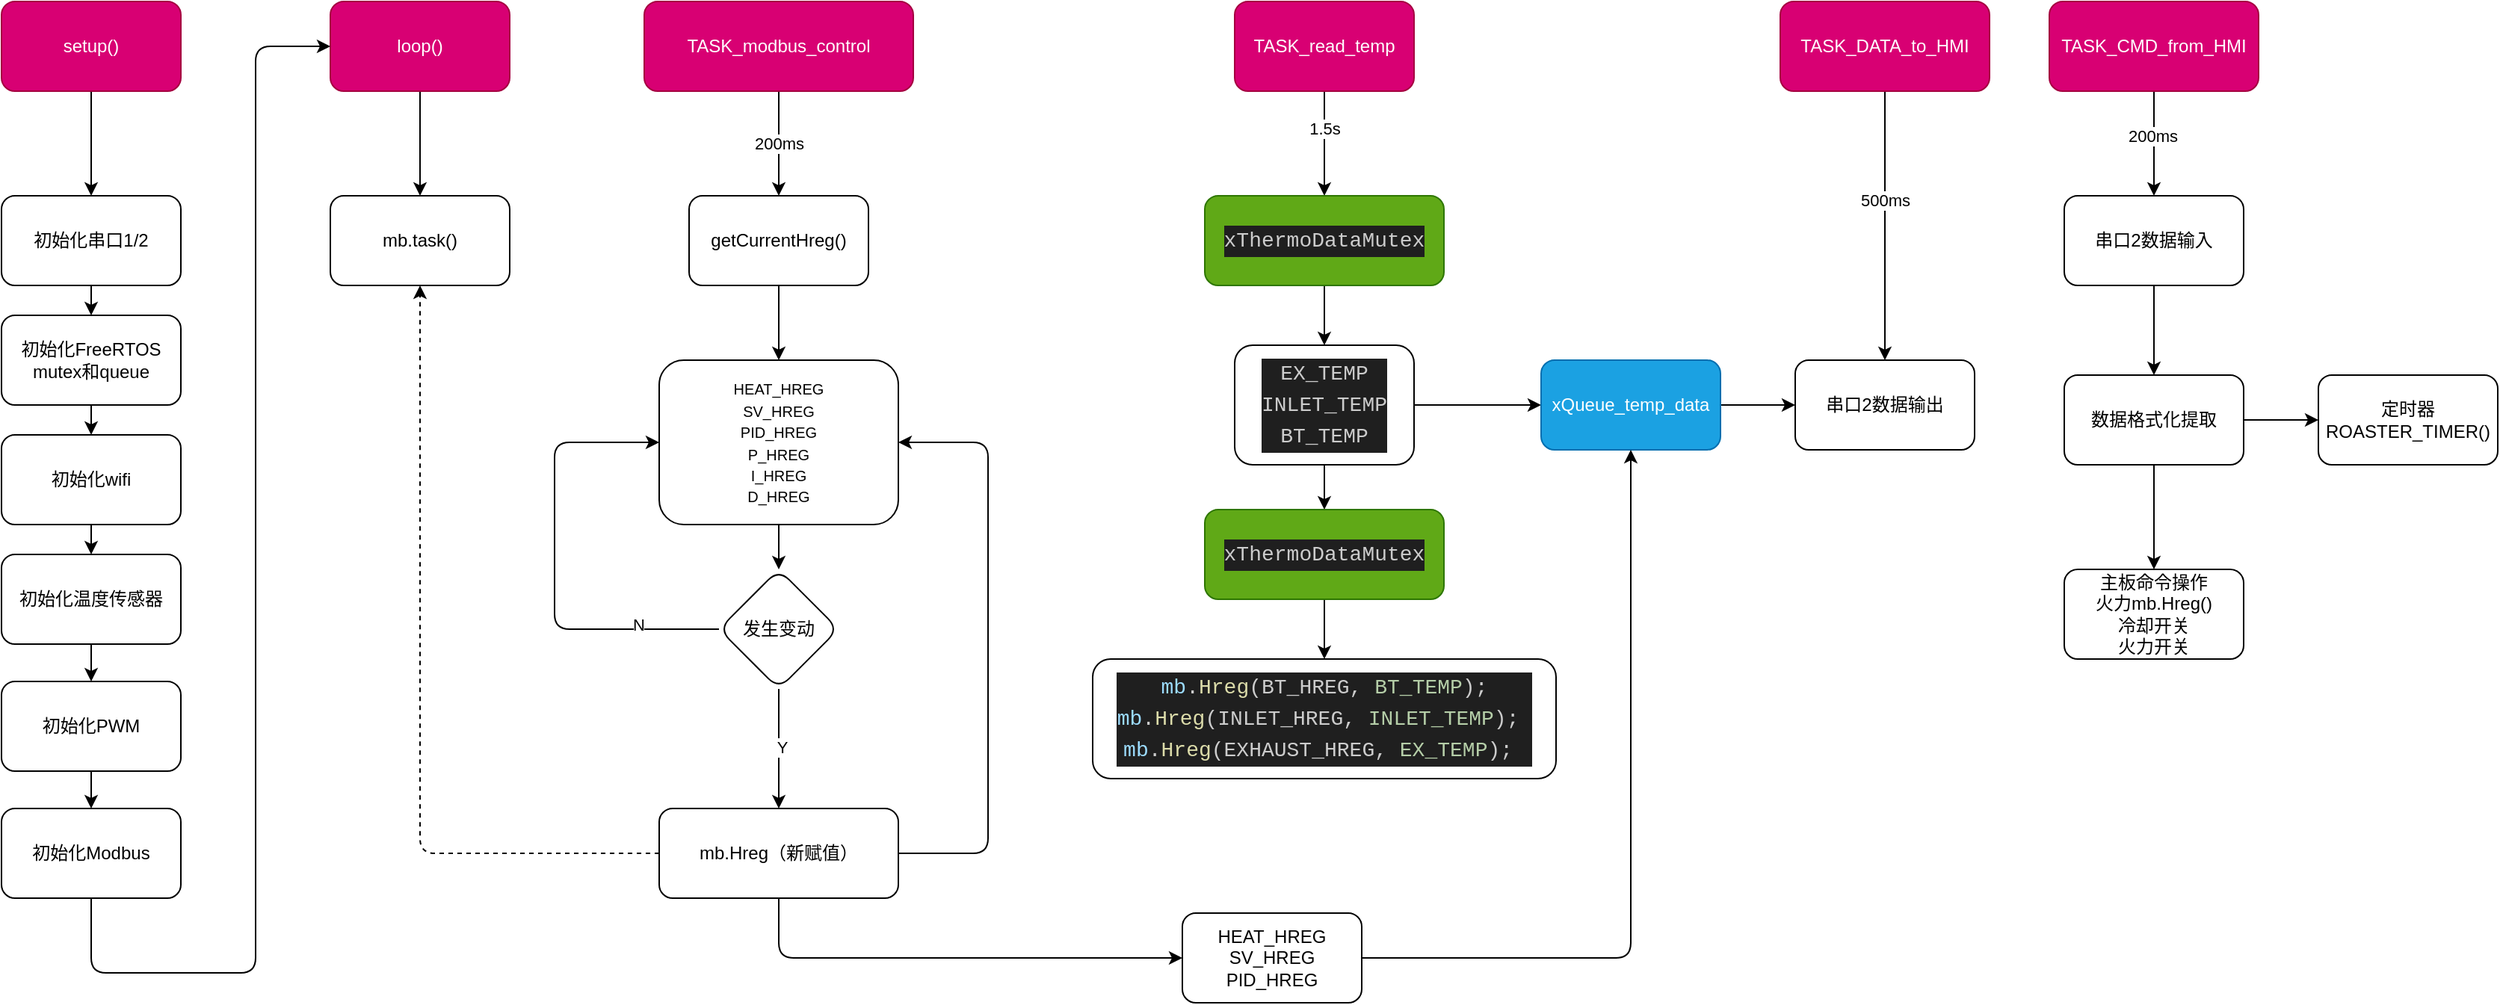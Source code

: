 <mxfile>
    <diagram id="BzFfho2s-DosaZCxsHBp" name="第 1 页">
        <mxGraphModel dx="2643" dy="1267" grid="1" gridSize="10" guides="1" tooltips="1" connect="1" arrows="1" fold="1" page="1" pageScale="1" pageWidth="827" pageHeight="1169" math="0" shadow="0">
            <root>
                <mxCell id="0"/>
                <mxCell id="1" parent="0"/>
                <mxCell id="4" style="edgeStyle=none;html=1;exitX=0.5;exitY=1;exitDx=0;exitDy=0;" parent="1" source="2" target="3" edge="1">
                    <mxGeometry relative="1" as="geometry"/>
                </mxCell>
                <mxCell id="5" value="1.5s" style="edgeLabel;html=1;align=center;verticalAlign=middle;resizable=0;points=[];" parent="4" vertex="1" connectable="0">
                    <mxGeometry x="-0.329" relative="1" as="geometry">
                        <mxPoint y="1" as="offset"/>
                    </mxGeometry>
                </mxCell>
                <mxCell id="2" value="TASK_read_temp" style="rounded=1;whiteSpace=wrap;html=1;fillColor=#d80073;fontColor=#ffffff;strokeColor=#A50040;" parent="1" vertex="1">
                    <mxGeometry x="635" y="130" width="120" height="60" as="geometry"/>
                </mxCell>
                <mxCell id="7" style="edgeStyle=none;html=1;exitX=0.5;exitY=1;exitDx=0;exitDy=0;entryX=0.5;entryY=0;entryDx=0;entryDy=0;" parent="1" source="3" target="8" edge="1">
                    <mxGeometry relative="1" as="geometry">
                        <mxPoint x="695" y="390" as="targetPoint"/>
                    </mxGeometry>
                </mxCell>
                <mxCell id="3" value="&lt;div style=&quot;color: rgb(204, 204, 204); background-color: rgb(31, 31, 31); font-family: Menlo, Menlo, Menlo, Menlo, Monaco, &amp;quot;Courier New&amp;quot;, monospace; font-size: 14px; line-height: 21px;&quot;&gt;xThermoDataMutex&lt;/div&gt;" style="whiteSpace=wrap;html=1;rounded=1;fillColor=#60a917;fontColor=#ffffff;strokeColor=#2D7600;" parent="1" vertex="1">
                    <mxGeometry x="615" y="260" width="160" height="60" as="geometry"/>
                </mxCell>
                <mxCell id="13" style="edgeStyle=none;html=1;exitX=0.5;exitY=1;exitDx=0;exitDy=0;" parent="1" source="8" target="12" edge="1">
                    <mxGeometry relative="1" as="geometry"/>
                </mxCell>
                <mxCell id="51" style="edgeStyle=none;html=1;exitX=1;exitY=0.5;exitDx=0;exitDy=0;entryX=0;entryY=0.5;entryDx=0;entryDy=0;" edge="1" parent="1" source="8" target="32">
                    <mxGeometry relative="1" as="geometry"/>
                </mxCell>
                <mxCell id="8" value="&lt;div style=&quot;color: rgb(204, 204, 204); background-color: rgb(31, 31, 31); font-family: Menlo, Menlo, Menlo, Menlo, Monaco, &amp;quot;Courier New&amp;quot;, monospace; font-size: 14px; line-height: 21px;&quot;&gt;EX_TEMP&lt;/div&gt;&lt;div style=&quot;color: rgb(204, 204, 204); background-color: rgb(31, 31, 31); font-family: Menlo, Menlo, Menlo, Menlo, Monaco, &amp;quot;Courier New&amp;quot;, monospace; font-size: 14px; line-height: 21px;&quot;&gt;&lt;div style=&quot;line-height: 21px;&quot;&gt;INLET_TEMP&lt;/div&gt;&lt;div style=&quot;line-height: 21px;&quot;&gt;&lt;div style=&quot;line-height: 21px;&quot;&gt;BT_TEMP&lt;/div&gt;&lt;/div&gt;&lt;/div&gt;" style="rounded=1;whiteSpace=wrap;html=1;" parent="1" vertex="1">
                    <mxGeometry x="635" y="360" width="120" height="80" as="geometry"/>
                </mxCell>
                <mxCell id="9" value="&lt;div style=&quot;background-color: rgb(31, 31, 31); font-family: Menlo, Menlo, Menlo, Menlo, Monaco, &amp;quot;Courier New&amp;quot;, monospace; font-size: 14px; line-height: 21px;&quot;&gt;&lt;div style=&quot;&quot;&gt;    &lt;span style=&quot;color: rgb(156, 220, 254);&quot;&gt;mb&lt;/span&gt;&lt;font color=&quot;#cccccc&quot;&gt;.&lt;/font&gt;&lt;span style=&quot;color: rgb(220, 220, 170);&quot;&gt;Hreg&lt;/span&gt;&lt;font color=&quot;#cccccc&quot;&gt;(BT_HREG, &lt;/font&gt;&lt;font color=&quot;#b5cea8&quot;&gt;BT_TEMP&lt;/font&gt;&lt;font color=&quot;#cccccc&quot;&gt;);&lt;/font&gt;&lt;/div&gt;&lt;div style=&quot;&quot;&gt;&lt;span style=&quot;color: rgb(204, 204, 204);&quot;&gt;    &lt;span style=&quot;color: #9cdcfe;&quot;&gt;mb&lt;/span&gt;.&lt;span style=&quot;color: #dcdcaa;&quot;&gt;Hreg&lt;/span&gt;(INLET_HREG, &lt;/span&gt;&lt;font color=&quot;#b5cea8&quot;&gt;INLET_TEMP&lt;/font&gt;&lt;font color=&quot;#cccccc&quot;&gt;);&lt;/font&gt;&lt;span style=&quot;color: rgb(106, 153, 85);&quot;&gt;&amp;nbsp;&lt;/span&gt;&lt;/div&gt;&lt;div style=&quot;&quot;&gt;&lt;span style=&quot;color: rgb(204, 204, 204);&quot;&gt;    &lt;span style=&quot;color: #9cdcfe;&quot;&gt;mb&lt;/span&gt;.&lt;span style=&quot;color: #dcdcaa;&quot;&gt;Hreg&lt;/span&gt;(EXHAUST_HREG, &lt;/span&gt;&lt;font color=&quot;#b5cea8&quot;&gt;EX_TEMP&lt;/font&gt;&lt;font color=&quot;#cccccc&quot;&gt;);&lt;/font&gt;&lt;span style=&quot;color: rgb(106, 153, 85);&quot;&gt;&amp;nbsp;&lt;/span&gt;&lt;/div&gt;&lt;/div&gt;" style="rounded=1;whiteSpace=wrap;html=1;" parent="1" vertex="1">
                    <mxGeometry x="540" y="570" width="310" height="80" as="geometry"/>
                </mxCell>
                <mxCell id="14" style="edgeStyle=none;html=1;exitX=0.5;exitY=1;exitDx=0;exitDy=0;entryX=0.5;entryY=0;entryDx=0;entryDy=0;" parent="1" source="12" target="9" edge="1">
                    <mxGeometry relative="1" as="geometry"/>
                </mxCell>
                <mxCell id="12" value="&lt;div style=&quot;color: rgb(204, 204, 204); background-color: rgb(31, 31, 31); font-family: Menlo, Menlo, Menlo, Menlo, Monaco, &amp;quot;Courier New&amp;quot;, monospace; font-size: 14px; line-height: 21px;&quot;&gt;xThermoDataMutex&lt;/div&gt;" style="whiteSpace=wrap;html=1;rounded=1;fillColor=#60a917;fontColor=#ffffff;strokeColor=#2D7600;" parent="1" vertex="1">
                    <mxGeometry x="615" y="470" width="160" height="60" as="geometry"/>
                </mxCell>
                <mxCell id="18" style="edgeStyle=none;html=1;exitX=0.5;exitY=1;exitDx=0;exitDy=0;entryX=0.5;entryY=0;entryDx=0;entryDy=0;" parent="1" source="15" target="17" edge="1">
                    <mxGeometry relative="1" as="geometry"/>
                </mxCell>
                <mxCell id="15" value="loop()" style="rounded=1;whiteSpace=wrap;html=1;fillColor=#d80073;fontColor=#ffffff;strokeColor=#A50040;" parent="1" vertex="1">
                    <mxGeometry x="30" y="130" width="120" height="60" as="geometry"/>
                </mxCell>
                <mxCell id="57" style="edgeStyle=none;html=1;exitX=0.5;exitY=1;exitDx=0;exitDy=0;entryX=0.5;entryY=0;entryDx=0;entryDy=0;" edge="1" parent="1" source="16" target="52">
                    <mxGeometry relative="1" as="geometry"/>
                </mxCell>
                <mxCell id="16" value="setup()" style="rounded=1;whiteSpace=wrap;html=1;fillColor=#d80073;fontColor=#ffffff;strokeColor=#A50040;" parent="1" vertex="1">
                    <mxGeometry x="-190" y="130" width="120" height="60" as="geometry"/>
                </mxCell>
                <mxCell id="17" value="mb.task()" style="rounded=1;whiteSpace=wrap;html=1;" parent="1" vertex="1">
                    <mxGeometry x="30" y="260" width="120" height="60" as="geometry"/>
                </mxCell>
                <mxCell id="21" value="200ms" style="edgeStyle=none;html=1;exitX=0.5;exitY=1;exitDx=0;exitDy=0;entryX=0.5;entryY=0;entryDx=0;entryDy=0;" parent="1" source="19" target="34" edge="1">
                    <mxGeometry relative="1" as="geometry">
                        <mxPoint as="offset"/>
                        <mxPoint x="360" y="330" as="targetPoint"/>
                    </mxGeometry>
                </mxCell>
                <mxCell id="19" value="TASK_modbus_control" style="rounded=1;whiteSpace=wrap;html=1;fillColor=#d80073;fontColor=#ffffff;strokeColor=#A50040;" parent="1" vertex="1">
                    <mxGeometry x="240" y="130" width="180" height="60" as="geometry"/>
                </mxCell>
                <mxCell id="24" style="edgeStyle=none;html=1;exitX=0.5;exitY=1;exitDx=0;exitDy=0;entryX=0.5;entryY=0;entryDx=0;entryDy=0;" parent="1" source="20" target="23" edge="1">
                    <mxGeometry relative="1" as="geometry"/>
                </mxCell>
                <mxCell id="20" value="&lt;font style=&quot;font-size: 10px;&quot;&gt;HEAT_HREG&lt;br&gt;SV_HREG&lt;br&gt;PID_HREG&lt;br&gt;P_HREG&lt;br&gt;I_HREG&lt;br&gt;D_HREG&lt;br&gt;&lt;/font&gt;" style="rounded=1;whiteSpace=wrap;html=1;" parent="1" vertex="1">
                    <mxGeometry x="250" y="370" width="160" height="110" as="geometry"/>
                </mxCell>
                <mxCell id="37" value="" style="edgeStyle=none;html=1;" edge="1" parent="1" source="22" target="36">
                    <mxGeometry relative="1" as="geometry"/>
                </mxCell>
                <mxCell id="41" value="500ms" style="edgeLabel;html=1;align=center;verticalAlign=middle;resizable=0;points=[];" vertex="1" connectable="0" parent="37">
                    <mxGeometry x="-0.196" relative="1" as="geometry">
                        <mxPoint as="offset"/>
                    </mxGeometry>
                </mxCell>
                <mxCell id="22" value="TASK_DATA_to_HMI" style="rounded=1;whiteSpace=wrap;html=1;fillColor=#d80073;fontColor=#ffffff;strokeColor=#A50040;" parent="1" vertex="1">
                    <mxGeometry x="1000" y="130" width="140" height="60" as="geometry"/>
                </mxCell>
                <mxCell id="25" style="edgeStyle=none;html=1;exitX=0;exitY=0.5;exitDx=0;exitDy=0;entryX=0;entryY=0.5;entryDx=0;entryDy=0;" parent="1" source="23" target="20" edge="1">
                    <mxGeometry relative="1" as="geometry">
                        <Array as="points">
                            <mxPoint x="180" y="550"/>
                            <mxPoint x="180" y="425"/>
                        </Array>
                    </mxGeometry>
                </mxCell>
                <mxCell id="26" value="N" style="edgeLabel;html=1;align=center;verticalAlign=middle;resizable=0;points=[];" parent="25" vertex="1" connectable="0">
                    <mxGeometry x="-0.645" y="-3" relative="1" as="geometry">
                        <mxPoint as="offset"/>
                    </mxGeometry>
                </mxCell>
                <mxCell id="28" style="edgeStyle=none;html=1;exitX=0.5;exitY=1;exitDx=0;exitDy=0;entryX=0.5;entryY=0;entryDx=0;entryDy=0;" parent="1" source="23" target="27" edge="1">
                    <mxGeometry relative="1" as="geometry"/>
                </mxCell>
                <mxCell id="30" value="Y" style="edgeLabel;html=1;align=center;verticalAlign=middle;resizable=0;points=[];" parent="28" vertex="1" connectable="0">
                    <mxGeometry x="-0.04" y="2" relative="1" as="geometry">
                        <mxPoint as="offset"/>
                    </mxGeometry>
                </mxCell>
                <mxCell id="23" value="发生变动" style="rhombus;whiteSpace=wrap;html=1;rounded=1;" parent="1" vertex="1">
                    <mxGeometry x="290" y="510" width="80" height="80" as="geometry"/>
                </mxCell>
                <mxCell id="29" style="edgeStyle=none;html=1;exitX=1;exitY=0.5;exitDx=0;exitDy=0;entryX=1;entryY=0.5;entryDx=0;entryDy=0;" parent="1" source="27" target="20" edge="1">
                    <mxGeometry relative="1" as="geometry">
                        <Array as="points">
                            <mxPoint x="470" y="700"/>
                            <mxPoint x="470" y="425"/>
                        </Array>
                    </mxGeometry>
                </mxCell>
                <mxCell id="31" style="edgeStyle=none;html=1;exitX=0;exitY=0.5;exitDx=0;exitDy=0;entryX=0.5;entryY=1;entryDx=0;entryDy=0;dashed=1;" edge="1" parent="1" source="27" target="17">
                    <mxGeometry relative="1" as="geometry">
                        <Array as="points">
                            <mxPoint x="90" y="700"/>
                        </Array>
                    </mxGeometry>
                </mxCell>
                <mxCell id="49" style="edgeStyle=none;html=1;exitX=0.5;exitY=1;exitDx=0;exitDy=0;entryX=0;entryY=0.5;entryDx=0;entryDy=0;" edge="1" parent="1" source="27" target="48">
                    <mxGeometry relative="1" as="geometry">
                        <Array as="points">
                            <mxPoint x="330" y="770"/>
                        </Array>
                    </mxGeometry>
                </mxCell>
                <mxCell id="27" value="mb.Hreg（新赋值）" style="whiteSpace=wrap;html=1;rounded=1;" parent="1" vertex="1">
                    <mxGeometry x="250" y="670" width="160" height="60" as="geometry"/>
                </mxCell>
                <mxCell id="45" style="edgeStyle=none;html=1;exitX=1;exitY=0.5;exitDx=0;exitDy=0;entryX=0;entryY=0.5;entryDx=0;entryDy=0;" edge="1" parent="1" source="32" target="36">
                    <mxGeometry relative="1" as="geometry">
                        <Array as="points">
                            <mxPoint x="1000" y="400"/>
                        </Array>
                    </mxGeometry>
                </mxCell>
                <mxCell id="32" value="xQueue_temp_data" style="whiteSpace=wrap;html=1;rounded=1;fillColor=#1ba1e2;fontColor=#ffffff;strokeColor=#006EAF;" vertex="1" parent="1">
                    <mxGeometry x="840" y="370" width="120" height="60" as="geometry"/>
                </mxCell>
                <mxCell id="35" style="edgeStyle=none;html=1;exitX=0.5;exitY=1;exitDx=0;exitDy=0;entryX=0.5;entryY=0;entryDx=0;entryDy=0;" edge="1" parent="1" source="34" target="20">
                    <mxGeometry relative="1" as="geometry"/>
                </mxCell>
                <mxCell id="34" value="getCurrentHreg()" style="rounded=1;whiteSpace=wrap;html=1;" vertex="1" parent="1">
                    <mxGeometry x="270" y="260" width="120" height="60" as="geometry"/>
                </mxCell>
                <mxCell id="36" value="串口2数据输出" style="whiteSpace=wrap;html=1;rounded=1;" vertex="1" parent="1">
                    <mxGeometry x="1010" y="370" width="120" height="60" as="geometry"/>
                </mxCell>
                <mxCell id="38" value="" style="edgeStyle=none;html=1;" edge="1" parent="1" source="39" target="40">
                    <mxGeometry relative="1" as="geometry"/>
                </mxCell>
                <mxCell id="42" value="200ms" style="edgeLabel;html=1;align=center;verticalAlign=middle;resizable=0;points=[];" vertex="1" connectable="0" parent="38">
                    <mxGeometry x="-0.147" y="-1" relative="1" as="geometry">
                        <mxPoint as="offset"/>
                    </mxGeometry>
                </mxCell>
                <mxCell id="39" value="TASK_CMD_from_HMI" style="rounded=1;whiteSpace=wrap;html=1;fillColor=#d80073;fontColor=#ffffff;strokeColor=#A50040;" vertex="1" parent="1">
                    <mxGeometry x="1180" y="130" width="140" height="60" as="geometry"/>
                </mxCell>
                <mxCell id="67" value="" style="edgeStyle=none;html=1;" edge="1" parent="1" source="40" target="66">
                    <mxGeometry relative="1" as="geometry"/>
                </mxCell>
                <mxCell id="40" value="串口2数据输入" style="whiteSpace=wrap;html=1;rounded=1;" vertex="1" parent="1">
                    <mxGeometry x="1190" y="260" width="120" height="60" as="geometry"/>
                </mxCell>
                <mxCell id="50" style="edgeStyle=none;html=1;exitX=1;exitY=0.5;exitDx=0;exitDy=0;entryX=0.5;entryY=1;entryDx=0;entryDy=0;" edge="1" parent="1" source="48" target="32">
                    <mxGeometry relative="1" as="geometry">
                        <Array as="points">
                            <mxPoint x="900" y="770"/>
                        </Array>
                    </mxGeometry>
                </mxCell>
                <mxCell id="48" value="HEAT_HREG&lt;br&gt;SV_HREG&lt;br&gt;PID_HREG" style="rounded=1;whiteSpace=wrap;html=1;" vertex="1" parent="1">
                    <mxGeometry x="600" y="740" width="120" height="60" as="geometry"/>
                </mxCell>
                <mxCell id="59" style="edgeStyle=none;html=1;exitX=0.5;exitY=1;exitDx=0;exitDy=0;entryX=0.5;entryY=0;entryDx=0;entryDy=0;" edge="1" parent="1" source="52" target="58">
                    <mxGeometry relative="1" as="geometry"/>
                </mxCell>
                <mxCell id="52" value="初始化串口1/2" style="whiteSpace=wrap;html=1;rounded=1;" vertex="1" parent="1">
                    <mxGeometry x="-190" y="260" width="120" height="60" as="geometry"/>
                </mxCell>
                <mxCell id="56" value="" style="edgeStyle=none;html=1;" edge="1" parent="1" source="53" target="55">
                    <mxGeometry relative="1" as="geometry"/>
                </mxCell>
                <mxCell id="53" value="初始化wifi" style="whiteSpace=wrap;html=1;rounded=1;" vertex="1" parent="1">
                    <mxGeometry x="-190" y="420" width="120" height="60" as="geometry"/>
                </mxCell>
                <mxCell id="62" value="" style="edgeStyle=none;html=1;" edge="1" parent="1" source="55" target="61">
                    <mxGeometry relative="1" as="geometry"/>
                </mxCell>
                <mxCell id="55" value="初始化温度传感器" style="whiteSpace=wrap;html=1;rounded=1;" vertex="1" parent="1">
                    <mxGeometry x="-190" y="500" width="120" height="60" as="geometry"/>
                </mxCell>
                <mxCell id="60" style="edgeStyle=none;html=1;exitX=0.5;exitY=1;exitDx=0;exitDy=0;" edge="1" parent="1" source="58" target="53">
                    <mxGeometry relative="1" as="geometry"/>
                </mxCell>
                <mxCell id="58" value="初始化FreeRTOS mutex和queue" style="rounded=1;whiteSpace=wrap;html=1;" vertex="1" parent="1">
                    <mxGeometry x="-190" y="340" width="120" height="60" as="geometry"/>
                </mxCell>
                <mxCell id="64" value="" style="edgeStyle=none;html=1;" edge="1" parent="1" source="61" target="63">
                    <mxGeometry relative="1" as="geometry"/>
                </mxCell>
                <mxCell id="61" value="初始化PWM" style="whiteSpace=wrap;html=1;rounded=1;" vertex="1" parent="1">
                    <mxGeometry x="-190" y="585" width="120" height="60" as="geometry"/>
                </mxCell>
                <mxCell id="65" style="edgeStyle=none;html=1;exitX=0.5;exitY=1;exitDx=0;exitDy=0;entryX=0;entryY=0.5;entryDx=0;entryDy=0;" edge="1" parent="1" source="63" target="15">
                    <mxGeometry relative="1" as="geometry">
                        <Array as="points">
                            <mxPoint x="-130" y="780"/>
                            <mxPoint x="-20" y="780"/>
                            <mxPoint x="-20" y="160"/>
                        </Array>
                    </mxGeometry>
                </mxCell>
                <mxCell id="63" value="初始化Modbus" style="whiteSpace=wrap;html=1;rounded=1;" vertex="1" parent="1">
                    <mxGeometry x="-190" y="670" width="120" height="60" as="geometry"/>
                </mxCell>
                <mxCell id="69" value="" style="edgeStyle=none;html=1;" edge="1" parent="1" source="66" target="68">
                    <mxGeometry relative="1" as="geometry"/>
                </mxCell>
                <mxCell id="71" value="" style="edgeStyle=none;html=1;" edge="1" parent="1" source="66" target="70">
                    <mxGeometry relative="1" as="geometry"/>
                </mxCell>
                <mxCell id="66" value="数据格式化提取" style="whiteSpace=wrap;html=1;rounded=1;" vertex="1" parent="1">
                    <mxGeometry x="1190" y="380" width="120" height="60" as="geometry"/>
                </mxCell>
                <mxCell id="68" value="主板命令操作&lt;br&gt;火力mb.Hreg()&lt;br&gt;冷却开关&lt;br&gt;火力开关" style="whiteSpace=wrap;html=1;rounded=1;" vertex="1" parent="1">
                    <mxGeometry x="1190" y="510" width="120" height="60" as="geometry"/>
                </mxCell>
                <mxCell id="70" value="定时器ROASTER_TIMER()" style="whiteSpace=wrap;html=1;rounded=1;" vertex="1" parent="1">
                    <mxGeometry x="1360" y="380" width="120" height="60" as="geometry"/>
                </mxCell>
            </root>
        </mxGraphModel>
    </diagram>
</mxfile>